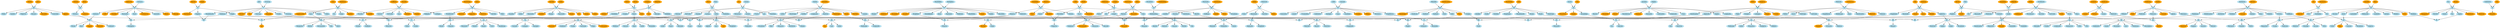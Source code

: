 digraph Families {
	node [color=lightblue2 style=filled]
	overlap=false
	"1a" [label=Emmelina]
	"1b" [label=Helpriko]
	1 [shape=diamond]
	"1a" -> 1 [weight=12]
	"1b" -> 1 [weight=12]
	"2a" [label=Nellen]
	"2b" [label=Hubrecht]
	2 [shape=diamond]
	"2a" -> 2 [weight=12]
	"2b" -> 2 [weight=12]
	"3a" [label=Iris]
	"3b" [label=Macharius]
	3 [shape=diamond]
	"3a" -> 3 [weight=12]
	"3b" -> 3 [weight=12]
	"4a" [label=Soeten]
	"4b" [label=Richolfus]
	4 [shape=diamond]
	"4a" -> 4 [weight=12]
	"4b" -> 4 [weight=12]
	"5a" [label=Reynwi]
	"5b" [label=Hughe]
	5 [shape=diamond]
	"5a" -> 5 [weight=12]
	"5b" -> 5 [weight=12]
	"6a" [label=Euffemia]
	"6b" [label=Passelin]
	6 [shape=diamond]
	"6a" -> 6 [weight=12]
	"6b" -> 6 [weight=12]
	"7a" [label=Jute]
	"7b" [label=Everyng]
	7 [shape=diamond]
	"7a" -> 7 [weight=12]
	"7b" -> 7 [weight=12]
	"8a" [label=Marisseis]
	"8b" [label=Alem]
	8 [shape=diamond]
	"8a" -> 8 [weight=12]
	"8b" -> 8 [weight=12]
	"9a" [label=Godeweris]
	"9b" [label=Vais]
	9 [shape=diamond]
	"9a" -> 9 [weight=12]
	"9b" -> 9 [weight=12]
	"10a" [label=Imsoete]
	"10b" [label=Raso]
	10 [shape=diamond]
	"10a" -> 10 [weight=12]
	"10b" -> 10 [weight=12]
	"11a" [label=Alretieren]
	"11b" [label=Bernero]
	11 [shape=diamond]
	"11a" -> 11 [weight=12]
	"11b" -> 11 [weight=12]
	"12a" [label=Ermerut]
	"12b" [label=Ghodscalc]
	12 [shape=diamond]
	"12a" -> 12 [weight=12]
	"12b" -> 12 [weight=12]
	"13a" [label=Moerseil]
	"13b" [label=Frethericus]
	13 [shape=diamond]
	"13a" -> 13 [weight=12]
	"13b" -> 13 [weight=12]
	"14a" [label=Brundonis]
	"14b" [label=Hildebolding]
	14 [shape=diamond]
	"14a" -> 14 [weight=12]
	"14b" -> 14 [weight=12]
	"15a" [label=Menoldis]
	"15b" [label=Hatebrandus]
	15 [shape=diamond]
	"15a" -> 15 [weight=12]
	"15b" -> 15 [weight=12]
	"16a" [label=Mette]
	"16b" [label=Rutgerus]
	16 [shape=diamond]
	"16a" -> 16 [weight=12]
	"16b" -> 16 [weight=12]
	"17a" [label=Cofte]
	"17b" [label=Pauels]
	17 [shape=diamond]
	"17a" -> 17 [weight=12]
	"17b" -> 17 [weight=12]
	"18a" [label=Uergina]
	"18b" [label=Helpriko]
	18 [shape=diamond]
	"18a" -> 18 [weight=12]
	"18b" -> 18 [weight=12]
	"19a" [label=Flore]
	"19b" [label=Rase]
	19 [shape=diamond]
	"19a" -> 19 [weight=12]
	"19b" -> 19 [weight=12]
	"20a" [label=Victoria]
	"20b" [label=Alwar]
	20 [shape=diamond]
	"20a" -> 20 [weight=12]
	"20b" -> 20 [weight=12]
	"21a" [label=Ymmekine]
	"21b" [label=Oliuerus]
	21 [shape=diamond]
	"21a" -> 21 [weight=12]
	"21b" -> 21 [weight=12]
	"22a" [label=Atghardis]
	"22b" [label=Gerlacus]
	22 [shape=diamond]
	"22a" -> 22 [weight=12]
	"22b" -> 22 [weight=12]
	"23a" [label=Cofte]
	"23b" [label=Conrado]
	23 [shape=diamond]
	"23a" -> 23 [weight=12]
	"23b" -> 23 [weight=12]
	"24a" [label=Pietersen]
	"24b" [label=Lutgeri]
	24 [shape=diamond]
	"24a" -> 24 [weight=12]
	"24b" -> 24 [weight=12]
	"25a" [label=Nellen]
	"25b" [label=Stoethoute]
	25 [shape=diamond]
	"25a" -> 25 [weight=12]
	"25b" -> 25 [weight=12]
	"26a" [label=Oda]
	"26b" [label=Dammas]
	26 [shape=diamond]
	"26a" -> 26 [weight=12]
	"26b" -> 26 [weight=12]
	"27a" [label=Waldrada]
	"27b" [label=Siabbo]
	27 [shape=diamond]
	"27a" -> 27 [weight=12]
	"27b" -> 27 [weight=12]
	"28a" [label=Clara]
	"28b" [label=Thieleman]
	28 [shape=diamond]
	"28a" -> 28 [weight=12]
	"28b" -> 28 [weight=12]
	"29a" [label=Machtilden]
	"29b" [label=Dolf]
	29 [shape=diamond]
	"29a" -> 29 [weight=12]
	"29b" -> 29 [weight=12]
	"30a" [label=Jacomin]
	"30b" [label=Segher]
	30 [shape=diamond]
	"30a" -> 30 [weight=12]
	"30b" -> 30 [weight=12]
	"31a" [label=Myrthel]
	"31b" [label=Sollen]
	31 [shape=diamond]
	"31a" -> 31 [weight=12]
	"31b" -> 31 [weight=12]
	"32a" [label=Esa]
	"32b" [label=Symon]
	32 [shape=diamond]
	"32a" -> 32 [weight=12]
	"32b" -> 32 [weight=12]
	"33a" [label=Saswe]
	"33b" [label=Yoel]
	33 [shape=diamond]
	"33a" -> 33 [weight=12]
	"33b" -> 33 [weight=12]
	"34a" [label=Marisseis]
	"34b" [label=Gherbaren]
	34 [shape=diamond]
	"34a" -> 34 [weight=12]
	"34b" -> 34 [weight=12]
	"35a" [label=Marie]
	"35b" [label=Butsel]
	35 [shape=diamond]
	"35a" -> 35 [weight=12]
	"35b" -> 35 [weight=12]
	"36a" [label=Heylewigis]
	"36b" [label=Karis]
	36 [shape=diamond]
	"36a" -> 36 [weight=12]
	"36b" -> 36 [weight=12]
	"37a" [label=Machtilden]
	"37b" [label=Radulphus]
	37 [shape=diamond]
	"37a" -> 37 [weight=12]
	"37b" -> 37 [weight=12]
	"38a" [label=Esa]
	"38b" [label=Brame]
	38 [shape=diamond]
	"38a" -> 38 [weight=12]
	"38b" -> 38 [weight=12]
	"39a" [label=Ryccie]
	"39b" [label=Yoel]
	39 [shape=diamond]
	"39a" -> 39 [weight=12]
	"39b" -> 39 [weight=12]
	"40a" [label=Thedwi]
	"40b" [label=Jurre]
	40 [shape=diamond]
	"40a" -> 40 [weight=12]
	"40b" -> 40 [weight=12]
	"1c1" [label=Lielde]
	1 -> "1c1" [weight=6]
	"2c1" [label=Ivone]
	2 -> "2c1" [weight=6]
	"3c1" [label=Iris]
	3 -> "3c1" [weight=6]
	"4c1" [label=Myrthel]
	4 -> "4c1" [weight=6]
	"6c1" [label=Passelin]
	6 -> "6c1" [weight=6]
	"7c1" [label=Everyng]
	7 -> "7c1" [weight=6]
	"8c1" [label=Reymodis]
	8 -> "8c1" [weight=6]
	"9c1" [label=Menoldis]
	9 -> "9c1" [weight=6]
	"10c1" [label=Siccone]
	10 -> "10c1" [weight=6]
	"11c1" [label=Alretieren]
	11 -> "11c1" [weight=6]
	"12c1" [label=Verthwi]
	12 -> "12c1" [weight=6]
	"13c1" [label=Moerseil]
	13 -> "13c1" [weight=6]
	"14c1" [label=Hildebolding]
	14 -> "14c1" [weight=6]
	"16c1" [label=Atghardis]
	16 -> "16c1" [weight=6]
	"17c1" [label=Marcibilia]
	17 -> "17c1" [weight=6]
	"18c1" [label=Uergina]
	18 -> "18c1" [weight=6]
	"19c1" [label=Yseboldus]
	19 -> "19c1" [weight=6]
	"20c1" [label=Victoria]
	20 -> "20c1" [weight=6]
	"21c1" [label=Oliuerus]
	21 -> "21c1" [weight=6]
	"22c1" [label=Gerlacus]
	22 -> "22c1" [weight=6]
	"23c1" [label=Vroeden]
	23 -> "23c1" [weight=6]
	"23c1" [label=Vroeden color=orange]
	"24c1" [label=Lutgeri]
	24 -> "24c1" [weight=6]
	"25c1" [label=Pietersen]
	25 -> "25c1" [weight=6]
	"26c1" [label=Egbertus]
	26 -> "26c1" [weight=6]
	"27c1" [label=Waldrada]
	27 -> "27c1" [weight=6]
	"28c1" [label=Lenildis]
	28 -> "28c1" [weight=6]
	"29c1" [label=Brame]
	29 -> "29c1" [weight=6]
	"30c1" [label=Segher]
	30 -> "30c1" [weight=6]
	"31c1" [label=Sollen]
	31 -> "31c1" [weight=6]
	"32c1" [label=Symon]
	32 -> "32c1" [weight=6]
	"33c1" [label="Winardusа"]
	33 -> "33c1" [weight=6]
	"36c1" [label=Katerina]
	36 -> "36c1" [weight=6]
	"37c1" [label=Breghlent]
	37 -> "37c1" [weight=6]
	"39c1" [label=Haghen]
	39 -> "39c1" [weight=6]
	"1b" [label=Helpriko color=orange]
	"9b" [label=Vais color=orange]
	"36c1" [label=Katerina color=orange]
	"2c2" [label=Kerstine]
	2 -> "2c2" [weight=6]
	"3c2" [label=Snellekine]
	3 -> "3c2" [weight=6]
	"4c2" [label=Hadewigis]
	4 -> "4c2" [weight=6]
	"7c2" [label=Ghela]
	7 -> "7c2" [weight=6]
	"8c2" [label=Reymar]
	8 -> "8c2" [weight=6]
	"10c2" [label=Arnst]
	10 -> "10c2" [weight=6]
	"11c2" [label=Euffemia]
	11 -> "11c2" [weight=6]
	"12c2" [label=Hubrecht]
	12 -> "12c2" [weight=6]
	"13c2" [label=Heinone]
	13 -> "13c2" [weight=6]
	"15c1" [label=Heylewigis]
	15 -> "15c1" [weight=6]
	"18c2" [label=Diddekin]
	18 -> "18c2" [weight=6]
	"19c2" [label=Gheram]
	19 -> "19c2" [weight=6]
	"21c2" [label=Falco]
	21 -> "21c2" [weight=6]
	"23c2" [label=Willem]
	23 -> "23c2" [weight=6]
	"24c2" [label=Marie]
	24 -> "24c2" [weight=6]
	"25c2" [label=Karel]
	25 -> "25c2" [weight=6]
	"26c2" [label=Gisele]
	26 -> "26c2" [weight=6]
	"27c2" [label=Walramus]
	27 -> "27c2" [weight=6]
	"28c2" [label=Iris]
	28 -> "28c2" [weight=6]
	"29c2" [label=Wendelmodis]
	29 -> "29c2" [weight=6]
	"30c2" [label=Rissewint]
	30 -> "30c2" [weight=6]
	"30c2" [label=Rissewint color=orange]
	"31c2" [label=Iris]
	31 -> "31c2" [weight=6]
	"31c2" [label=Iris color=orange]
	"34c1" [label=Douwen]
	34 -> "34c1" [weight=6]
	"36c2" [label=Woubbrecht]
	36 -> "36c2" [weight=6]
	"37c2" [label=Aleberna]
	37 -> "37c2" [weight=6]
	"40c1" [label=Aghata]
	40 -> "40c1" [weight=6]
	"14b" [label=Hildebolding color=orange]
	"9c1" [label=Menoldis color=orange]
	"23c2" [label=Willem color=orange]
	"2c3" [label=Berta]
	2 -> "2c3" [weight=6]
	"4c3" [label=Beatrice]
	4 -> "4c3" [weight=6]
	"5c1" [label=Hughe]
	5 -> "5c1" [weight=6]
	"6c2" [label=Ludingus]
	6 -> "6c2" [weight=6]
	"7c3" [label=Tiedeman]
	7 -> "7c3" [weight=6]
	"8c3" [label=Cees]
	8 -> "8c3" [weight=6]
	"11c3" [label=Mabelie]
	11 -> "11c3" [weight=6]
	"12c3" [label=Nanne]
	12 -> "12c3" [weight=6]
	"15c2" [label=Tiuri]
	15 -> "15c2" [weight=6]
	"16c2" [label=Ringot]
	16 -> "16c2" [weight=6]
	"20c2" [label=Loduicus]
	20 -> "20c2" [weight=6]
	"21c3" [label=Heideric]
	21 -> "21c3" [weight=6]
	"24c3" [label=Aleydis]
	24 -> "24c3" [weight=6]
	"24a" [label=Pietersen color=orange]
	"26c3" [label=Baua]
	26 -> "26c3" [weight=6]
	"28c3" [label=Sara]
	28 -> "28c3" [weight=6]
	"29c3" [label=Hadewigis]
	29 -> "29c3" [weight=6]
	"32c2" [label=Bertrade]
	32 -> "32c2" [weight=6]
	"33c2" [label=Brandekijn]
	33 -> "33c2" [weight=6]
	"35c1" [label=Marie]
	35 -> "35c1" [weight=6]
	"38c1" [label=Margareta]
	38 -> "38c1" [weight=6]
	"39c2" [label=Claward]
	39 -> "39c2" [weight=6]
	"21c2" [label=Falco color=orange]
	"2c3" [label=Berta color=orange]
	"16c2" [label=Ringot color=orange]
	"4c4" [label=Lelien]
	4 -> "4c4" [weight=6]
	"5c2" [label=Gherbaren]
	5 -> "5c2" [weight=6]
	"8c4" [label=Jois]
	8 -> "8c4" [weight=6]
	"10c3" [label=Hilduardis]
	10 -> "10c3" [weight=6]
	"12c4" [label=Linnea]
	12 -> "12c4" [weight=6]
	"16c3" [label=Woltwigis]
	16 -> "16c3" [weight=6]
	"17c2" [label=Sarre]
	17 -> "17c2" [weight=6]
	"18c3" [label=Gheldekin]
	18 -> "18c3" [weight=6]
	"19c3" [label=Scilla]
	19 -> "19c3" [weight=6]
	"21c4" [label=Victoria]
	21 -> "21c4" [weight=6]
	"21a" [label=Ymmekine color=orange]
	"22c2" [label=Reymodis]
	22 -> "22c2" [weight=6]
	"25c3" [label=Baua]
	25 -> "25c3" [weight=6]
	"26c4" [label=Eingeliadis]
	26 -> "26c4" [weight=6]
	"33c3" [label=Sybillia]
	33 -> "33c3" [weight=6]
	"34c2" [label=Rodolf]
	34 -> "34c2" [weight=6]
	"34c2" [label=Rodolf color=orange]
	"35c2" [label=Salome]
	35 -> "35c2" [weight=6]
	"36c3" [label=Eggerdus]
	36 -> "36c3" [weight=6]
	"37c3" [label=Ricmoden]
	37 -> "37c3" [weight=6]
	"12b" [label=Ghodscalc color=orange]
	"33b" [label=Yoel color=orange]
	"5c2" [label=Gherbaren color=orange]
	"12c4" [label=Linnea color=orange]
	"37c3" [label=Ricmoden color=orange]
	"2c4" [label=Remsindis]
	2 -> "2c4" [weight=6]
	"2a" [label=Nellen color=orange]
	"3c3" [label=Gheesen]
	3 -> "3c3" [weight=6]
	"4c5" [label=Sybillia]
	4 -> "4c5" [weight=6]
	"5c3" [label=Haghen]
	5 -> "5c3" [weight=6]
	"5a" [label=Reynwi color=orange]
	"7c4" [label=Truden]
	7 -> "7c4" [weight=6]
	"10c4" [label=Rolekine]
	10 -> "10c4" [weight=6]
	"11c4" [label=Thieleman]
	11 -> "11c4" [weight=6]
	"17c3" [label=Clementia]
	17 -> "17c3" [weight=6]
	"17c3" [label=Clementia color=orange]
	"19c4" [label=Iacobus]
	19 -> "19c4" [weight=6]
	"22c3" [label=Siburgis]
	22 -> "22c3" [weight=6]
	"28c4" [label=Folqui]
	28 -> "28c4" [weight=6]
	"29c4" [label=Pauels]
	29 -> "29c4" [weight=6]
	"30c3" [label=Clara]
	30 -> "30c3" [weight=6]
	"31c3" [label=Linnea]
	31 -> "31c3" [weight=6]
	"32c3" [label=Jois]
	32 -> "32c3" [weight=6]
	"35c3" [label=Sywi]
	35 -> "35c3" [weight=6]
	"36c4" [label=Diewiven]
	36 -> "36c4" [weight=6]
	"37c4" [label=Imsoete]
	37 -> "37c4" [weight=6]
	"38c2" [label=Sophia]
	38 -> "38c2" [weight=6]
	"39c3" [label=Lielde]
	39 -> "39c3" [weight=6]
	"39c3" [label=Lielde color=orange]
	"39a" [label=Ryccie color=orange]
	"3a" [label=Iris color=orange]
	"8a" [label=Marisseis color=orange]
	"19a" [label=Flore color=orange]
	"20b" [label=Alwar color=orange]
	"35b" [label=Butsel color=orange]
	"3c3" [label=Gheesen color=orange]
	"22c3" [label=Siburgis color=orange]
	"31c3" [label=Linnea color=orange]
	"4c6" [label=Karel]
	4 -> "4c6" [weight=6]
	"6c3" [label=Herbert]
	6 -> "6c3" [weight=6]
	"11c5" [label=Victoria]
	11 -> "11c5" [weight=6]
	"13c3" [label=Nellen]
	13 -> "13c3" [weight=6]
	"16c4" [label=Gertrudis]
	16 -> "16c4" [weight=6]
	"17c4" [label=Dauid]
	17 -> "17c4" [weight=6]
	"18c4" [label=Siburgis]
	18 -> "18c4" [weight=6]
	"22c4" [label=Cofte]
	22 -> "22c4" [weight=6]
	"23c3" [label=Emgelberna]
	23 -> "23c3" [weight=6]
	"26c5" [label=Heinkin]
	26 -> "26c5" [weight=6]
	"27c3" [label=Conrado]
	27 -> "27c3" [weight=6]
	"30c4" [label=Butsel]
	30 -> "30c4" [weight=6]
	"31c4" [label=Lelien]
	31 -> "31c4" [weight=6]
	"32c4" [label=Nannen]
	32 -> "32c4" [weight=6]
	"36c5" [label=Myrthel]
	36 -> "36c5" [weight=6]
	"37c5" [label=Hubrecht]
	37 -> "37c5" [weight=6]
	"38c3" [label=Gherbaren]
	38 -> "38c3" [weight=6]
	"40c2" [label=Euerocker]
	40 -> "40c2" [weight=6]
	"33c1" [label="Winardusа" color=orange]
	"22c4" [label=Cofte color=orange]
	"26c5" [label=Heinkin color=orange]
	"7c5" [label=Trame]
	7 -> "7c5" [weight=6]
	"13c4" [label=Emgelberna]
	13 -> "13c4" [weight=6]
	"15c3" [label=Uergina]
	15 -> "15c3" [weight=6]
	"16c5" [label=Gherbrandus]
	16 -> "16c5" [weight=6]
	"18c5" [label=Vais]
	18 -> "18c5" [weight=6]
	"18a" [label=Uergina color=orange]
	"22c5" [label=Ghiselijn]
	22 -> "22c5" [weight=6]
	"26c6" [label=Reymodis]
	26 -> "26c6" [weight=6]
	"26a" [label=Oda color=orange]
	"27c4" [label=Wilbord]
	27 -> "27c4" [weight=6]
	"29c5" [label=Arnekin]
	29 -> "29c5" [weight=6]
	"30c5" [label=Reymbernus]
	30 -> "30c5" [weight=6]
	"31c5" [label=Suaneka]
	31 -> "31c5" [weight=6]
	"32c5" [label=Wauthem]
	32 -> "32c5" [weight=6]
	"34c3" [label=Tarun]
	34 -> "34c3" [weight=6]
	"34c3" [label=Tarun color=orange]
	"36c6" [label=Wijfgode]
	36 -> "36c6" [weight=6]
	"26c3" [label=Baua color=orange]
	"35c2" [label=Salome color=orange]
	"4c7" [label=Heylewigis]
	4 -> "4c7" [weight=6]
	"6c4" [label=Thedwi]
	6 -> "6c4" [weight=6]
	"11c6" [label=Tielekine]
	11 -> "11c6" [weight=6]
	"13c5" [label=Sarre]
	13 -> "13c5" [weight=6]
	"15c4" [label=Ghodscalc]
	15 -> "15c4" [weight=6]
	"22c6" [label=Vesse]
	22 -> "22c6" [weight=6]
	"25c4" [label=Werenboud]
	25 -> "25c4" [weight=6]
	"27c5" [label=Aghata]
	27 -> "27c5" [weight=6]
	"28c5" [label=Segherarden]
	28 -> "28c5" [weight=6]
	"30c6" [label=Lutghardis]
	30 -> "30c6" [weight=6]
	"31c6" [label=Remsindis]
	31 -> "31c6" [weight=6]
	"34c4" [label=Lenildis]
	34 -> "34c4" [weight=6]
	"36c7" [label=Ydier]
	36 -> "36c7" [weight=6]
	"38c4" [label=Diewiven]
	38 -> "38c4" [weight=6]
	"35a" [label=Marie color=orange]
	"36a" [label=Heylewigis color=orange]
	"30c4" [label=Butsel color=orange]
	"22c5" [label=Ghiselijn color=orange]
	"4c8" [label=Franco]
	4 -> "4c8" [weight=6]
	"6c5" [label=Gertrudis]
	6 -> "6c5" [weight=6]
	"7c6" [label=Oda]
	7 -> "7c6" [weight=6]
	"10c5" [label=Lisebette]
	10 -> "10c5" [weight=6]
	"11c7" [label=Conrado]
	11 -> "11c7" [weight=6]
	"11c7" [label=Conrado color=orange]
	"13c6" [label=Hildeburgis]
	13 -> "13c6" [weight=6]
	"16c6" [label=Truden]
	16 -> "16c6" [weight=6]
	"17c5" [label=Gherbaren]
	17 -> "17c5" [weight=6]
	"25c5" [label=Iris]
	25 -> "25c5" [weight=6]
	"27c6" [label=Pietersen]
	27 -> "27c6" [weight=6]
	"28c6" [label=Iacobus]
	28 -> "28c6" [weight=6]
	"28c6" [label=Iacobus color=orange]
	"30c7" [label=Dammas]
	30 -> "30c7" [weight=6]
	"31c7" [label=Sanders]
	31 -> "31c7" [weight=6]
	"32c6" [label=Reinardus]
	32 -> "32c6" [weight=6]
	"34c5" [label=Brundonis]
	34 -> "34c5" [weight=6]
	"37c6" [label=Ghoudekinen]
	37 -> "37c6" [weight=6]
	"40c3" [label=Fellen]
	40 -> "40c3" [weight=6]
	"28a" [label=Clara color=orange]
	"38c3" [label=Gherbaren color=orange]
	"6c4" [label=Thedwi color=orange]
	"38c4" [label=Diewiven color=orange]
	"4c9" [label=Leanne]
	4 -> "4c9" [weight=6]
	"6c6" [label=Samuel]
	6 -> "6c6" [weight=6]
	"7c7" [label=Wendelmodis]
	7 -> "7c7" [weight=6]
	"11c8" [label=Bobone]
	11 -> "11c8" [weight=6]
	"13c7" [label=Rase]
	13 -> "13c7" [weight=6]
	"15c5" [label=Snellard]
	15 -> "15c5" [weight=6]
	"16c7" [label=Otger]
	16 -> "16c7" [weight=6]
	"22c7" [label=Frethericus]
	22 -> "22c7" [weight=6]
	"23c4" [label=Wernerus]
	23 -> "23c4" [weight=6]
	"25c6" [label=Meynseth]
	25 -> "25c6" [weight=6]
	"27c7" [label=Heile]
	27 -> "27c7" [weight=6]
	"30c8" [label=Reymodis]
	30 -> "30c8" [weight=6]
	"31c8" [label=Rampe]
	31 -> "31c8" [weight=6]
	"37c7" [label=Arnst]
	37 -> "37c7" [weight=6]
	"40c4" [label=Sanders]
	40 -> "40c4" [weight=6]
	"17b" [label=Pauels color=orange]
	"27b" [label=Siabbo color=orange]
	"27c3" [label=Conrado color=orange]
	"7c6" [label=Oda color=orange]
	"31c7" [label=Sanders color=orange]
	"7c8" [label=Gherung]
	7 -> "7c8" [weight=6]
	"10c6" [label=Ioris]
	10 -> "10c6" [weight=6]
	"13c8" [label=Gherbrandus]
	13 -> "13c8" [weight=6]
	"15c6" [label=Snellard]
	15 -> "15c6" [weight=6]
	"16c8" [label=Swegero]
	16 -> "16c8" [weight=6]
	"23c5" [label=Euerardus]
	23 -> "23c5" [weight=6]
	"25c7" [label=Kerstine]
	25 -> "25c7" [weight=6]
	"31c9" [label=Remsindis]
	31 -> "31c9" [weight=6]
	"37c8" [label=Marisseis]
	37 -> "37c8" [weight=6]
	"40c5" [label=Folpertus]
	40 -> "40c5" [weight=6]
	"13b" [label=Frethericus color=orange]
	"18b" [label=Helpriko color=orange]
	"36c3" [label=Eggerdus color=orange]
	"27c7" [label=Heile color=orange]
	"4c10" [label=Lutghardis]
	4 -> "4c10" [weight=6]
	"6c7" [label=Sara]
	6 -> "6c7" [weight=6]
	"6a" [label=Euffemia color=orange]
	"10c7" [label=Justaes]
	10 -> "10c7" [weight=6]
	"11c9" [label=Baua]
	11 -> "11c9" [weight=6]
	"15c7" [label=Flore]
	15 -> "15c7" [weight=6]
	"16c9" [label=Ludingus]
	16 -> "16c9" [weight=6]
	"22c8" [label=Auesoete]
	22 -> "22c8" [weight=6]
	"25c8" [label=Gertrudis]
	25 -> "25c8" [weight=6]
	"34c6" [label=Euffemia]
	34 -> "34c6" [weight=6]
	"37c9" [label=Waldrada]
	37 -> "37c9" [weight=6]
	"38c5" [label=Volcwiif]
	38 -> "38c5" [weight=6]
	"24b" [label=Lutgeri color=orange]
	"34b" [label=Gherbaren color=orange]
	"12c1" [label=Verthwi color=orange]
	"37c2" [label=Aleberna color=orange]
	"30c7" [label=Dammas color=orange]
	"10c8" [label=Wederic]
	10 -> "10c8" [weight=6]
	"11c10" [label=Hildebrandus]
	11 -> "11c10" [weight=6]
	"29c6" [label=Gisele]
	29 -> "29c6" [weight=6]
	"31c10" [label=Nanne]
	31 -> "31c10" [weight=6]
	"31a" [label=Myrthel color=orange]
	"37c10" [label=Machtilden]
	37 -> "37c10" [weight=6]
	"40c6" [label=Bernero]
	40 -> "40c6" [weight=6]
	"8b" [label=Alem color=orange]
	"20c2" [label=Loduicus color=orange]
	"37c4" [label=Imsoete color=orange]
	"10c9" [label=Ever]
	10 -> "10c9" [weight=6]
	"10c9" [label=Ever color=orange]
	"29c7" [label=Natelien]
	29 -> "29c7" [weight=6]
	"30c9" [label=Lutbrandus]
	30 -> "30c9" [weight=6]
	"38c6" [label=Linnea]
	38 -> "38c6" [weight=6]
	"40c7" [label=Reynildis]
	40 -> "40c7" [weight=6]
	"40c7" [label=Reynildis color=orange]
	"36b" [label=Karis color=orange]
	"31c4" [label=Lelien color=orange]
	"31c10" [label=Nanne color=orange]
	41 [shape=diamond]
	"20c1" -> 41 [weight=12]
	"22c1" -> 41 [weight=12]
	"10c10" [label=Lammekin]
	10 -> "10c10" [weight=6]
	"15c8" [label=Geile]
	15 -> "15c8" [weight=6]
	"22c9" [label=Henric]
	22 -> "22c9" [weight=6]
	"22c9" [label=Henric color=orange]
	"23c6" [label=Lennot]
	23 -> "23c6" [weight=6]
	"25c9" [label=Scilla]
	25 -> "25c9" [weight=6]
	"10a" [label=Imsoete color=orange]
	"15b" [label=Hatebrandus color=orange]
	42 [shape=diamond]
	"25c1" -> 42 [weight=12]
	"26c1" -> 42 [weight=12]
	43 [shape=diamond]
	"27c1" -> 43 [weight=12]
	"25c2" -> 43 [weight=12]
	"29c8" [label=Eingeliadis]
	29 -> "29c8" [weight=6]
	"30c10" [label=Erkenradis]
	30 -> "30c10" [weight=6]
	"37c11" [label=Goneir]
	37 -> "37c11" [weight=6]
	"37c11" [label=Goneir color=orange]
	"43c1" [label=Rembrecht]
	43 -> "43c1" [weight=6]
	"3b" [label=Macharius color=orange]
	"10b" [label=Raso color=orange]
	"11b" [label=Bernero color=orange]
	"40b" [label=Jurre color=orange]
	"18c5" [label=Vais color=orange]
	"22c7" [label=Frethericus color=orange]
	44 [shape=diamond]
	"34c1" -> 44 [weight=12]
	"14c1" -> 44 [weight=12]
	45 [shape=diamond]
	"15c1" -> 45 [weight=12]
	"5c1" -> 45 [weight=12]
	46 [shape=diamond]
	"17c1" -> 46 [weight=12]
	"21c3" -> 46 [weight=12]
	47 [shape=diamond]
	"1c1" -> 47 [weight=12]
	"39c2" -> 47 [weight=12]
	"7c9" [label=Meinoldo]
	7 -> "7c9" [weight=6]
	"7c9" [label=Meinoldo color=orange]
	"23c7" [label=Froumoldus]
	23 -> "23c7" [weight=6]
	"38c7" [label=Yda]
	38 -> "38c7" [weight=6]
	"45c1" [label=Cees]
	45 -> "45c1" [weight=6]
	"21b" [label=Oliuerus color=orange]
	"27a" [label=Waldrada color=orange]
	"38b" [label=Brame color=orange]
	48 [shape=diamond]
	"8c1" -> 48 [weight=12]
	"24c1" -> 48 [weight=12]
	49 [shape=diamond]
	"17c2" -> 49 [weight=12]
	"8c2" -> 49 [weight=12]
	50 [shape=diamond]
	"3c1" -> 50 [weight=12]
	"10c2" -> 50 [weight=12]
	51 [shape=diamond]
	"35c1" -> 51 [weight=12]
	"19c2" -> 51 [weight=12]
	"23c8" [label=Godeweris]
	23 -> "23c8" [weight=6]
	"42c1" [label=Duker]
	42 -> "42c1" [weight=6]
	"43c2" [label=Cofte]
	43 -> "43c2" [weight=6]
	"44c1" [label=Gheram]
	44 -> "44c1" [weight=6]
	"45c2" [label=Lelien]
	45 -> "45c2" [weight=6]
	"47c1" [label=Lammekin]
	47 -> "47c1" [weight=6]
	"48c1" [label=Reymodis]
	48 -> "48c1" [weight=6]
	"8c1" [label=Reymodis color=orange]
	"49c1" [label=Menaures]
	49 -> "49c1" [weight=6]
	"50c1" [label=Brundonis]
	50 -> "50c1" [weight=6]
	"16c6" [label=Truden color=orange]
	52 [shape=diamond]
	"32c2" -> 52 [weight=12]
	"7c1" -> 52 [weight=12]
	53 [shape=diamond]
	"4c5" -> 53 [weight=12]
	"19c1" -> 53 [weight=12]
	54 [shape=diamond]
	"4c1" -> 54 [weight=12]
	"24c1" -> 54 [weight=12]
	55 [shape=diamond]
	"16c3" -> 55 [weight=12]
	"30c1" -> 55 [weight=12]
	56 [shape=diamond]
	"18c1" -> 56 [weight=12]
	"31c1" -> 56 [weight=12]
	57 [shape=diamond]
	"40c1" -> 57 [weight=12]
	"32c1" -> 57 [weight=12]
	58 [shape=diamond]
	"25c3" -> 58 [weight=12]
	"11c4" -> 58 [weight=12]
	"23c9" [label=Amelgeir]
	23 -> "23c9" [weight=6]
	"25c10" [label=Geldmaro]
	25 -> "25c10" [weight=6]
	"37c12" [label=Siabbo]
	37 -> "37c12" [weight=6]
	"41c1" [label=Rase]
	41 -> "41c1" [weight=6]
	"43c3" [label=Otto]
	43 -> "43c3" [weight=6]
	"46c1" [label=Folpertus]
	46 -> "46c1" [weight=6]
	"51c1" [label=Gheram]
	51 -> "51c1" [weight=6]
	"52c1" [label=Amalburga]
	52 -> "52c1" [weight=6]
	"53c1" [label=Menaures]
	53 -> "53c1" [weight=6]
	"54c1" [label=Myrthel]
	54 -> "54c1" [weight=6]
	"55c1" [label=Didderic]
	55 -> "55c1" [weight=6]
	"56c1" [label=Truden]
	56 -> "56c1" [weight=6]
	"57c1" [label=Symon]
	57 -> "57c1" [weight=6]
	"58c1" [label=Thieleman]
	58 -> "58c1" [weight=6]
	"6b" [label=Passelin color=orange]
	"16b" [label=Rutgerus color=orange]
	"22a" [label=Atghardis color=orange]
	"28b" [label=Thieleman color=orange]
	"21c3" [label=Heideric color=orange]
	59 [shape=diamond]
	"24c3" -> 59 [weight=12]
	"2c1" -> 59 [weight=12]
	60 [shape=diamond]
	"28c3" -> 60 [weight=12]
	"6c1" -> 60 [weight=12]
	61 [shape=diamond]
	"11c2" -> 61 [weight=12]
	"10c1" -> 61 [weight=12]
	62 [shape=diamond]
	"4c2" -> 62 [weight=12]
	"21c1" -> 62 [weight=12]
	63 [shape=diamond]
	"38c1" -> 63 [weight=12]
	"39c1" -> 63 [weight=12]
	64 [shape=diamond]
	"16c4" -> 64 [weight=12]
	"13c2" -> 64 [weight=12]
	"7c10" [label=Hetselo]
	7 -> "7c10" [weight=6]
	"23c10" [label=Clara]
	23 -> "23c10" [weight=6]
	"37c13" [label=Marcibilia]
	37 -> "37c13" [weight=6]
	"41c2" [label=Deghen]
	41 -> "41c2" [weight=6]
	"41c2" [label=Deghen color=orange]
	"43c4" [label=Sibrando]
	43 -> "43c4" [weight=6]
	"44c2" [label=Michiel]
	44 -> "44c2" [weight=6]
	"45c3" [label=Esa]
	45 -> "45c3" [weight=6]
	"15c1" [label=Heylewigis color=orange]
	"47c2" [label=Ghodelde]
	47 -> "47c2" [weight=6]
	"49c2" [label=Reynold]
	49 -> "49c2" [weight=6]
	"50c2" [label=Sygerus]
	50 -> "50c2" [weight=6]
	"51c2" [label=Heile]
	51 -> "51c2" [weight=6]
	"53c2" [label=Alretieren]
	53 -> "53c2" [weight=6]
	"54c2" [label=Folqui]
	54 -> "54c2" [weight=6]
	"55c2" [label=Walburgis]
	55 -> "55c2" [weight=6]
	"56c2" [label=Gerburgis]
	56 -> "56c2" [weight=6]
	"57c2" [label=Euffemia]
	57 -> "57c2" [weight=6]
	"40c1" [label=Aghata color=orange]
	"58c2" [label=Meynolphus]
	58 -> "58c2" [weight=6]
	"60c1" [label=Margareta]
	60 -> "60c1" [weight=6]
	"61c1" [label=Siccone]
	61 -> "61c1" [weight=6]
	"62c1" [label=Hadewigis]
	62 -> "62c1" [weight=6]
	"63c1" [label=Haghen]
	63 -> "63c1" [weight=6]
	"64c1" [label=Didewar]
	64 -> "64c1" [weight=6]
	"17a" [label=Cofte color=orange]
	"29a" [label=Machtilden color=orange]
	"29b" [label=Dolf color=orange]
	"32a" [label=Esa color=orange]
	"4c1" [label=Myrthel color=orange]
	"33c3" [label=Sybillia color=orange]
	"36c4" [label=Diewiven color=orange]
	"6c3" [label=Herbert color=orange]
	65 [shape=diamond]
	"13c3" -> 65 [weight=12]
	"32c1" -> 65 [weight=12]
	66 [shape=diamond]
	"11c5" -> 66 [weight=12]
	"3c2" -> 66 [weight=12]
	67 [shape=diamond]
	"19c3" -> 67 [weight=12]
	"18c2" -> 67 [weight=12]
	68 [shape=diamond]
	"11c3" -> 68 [weight=12]
	"27c2" -> 68 [weight=12]
	69 [shape=diamond]
	"31c5" -> 69 [weight=12]
	"36c2" -> 69 [weight=12]
	70 [shape=diamond]
	"24c2" -> 70 [weight=12]
	"5c1" -> 70 [weight=12]
	71 [shape=diamond]
	"23c3" -> 71 [weight=12]
	"15c2" -> 71 [weight=12]
	72 [shape=diamond]
	"30c3" -> 72 [weight=12]
	"33c2" -> 72 [weight=12]
	"30c11" [label=Reynwi]
	30 -> "30c11" [weight=6]
	"37c14" [label=Rampe]
	37 -> "37c14" [weight=6]
	"41c3" [label=Marisseis]
	41 -> "41c3" [weight=6]
	"41c3" [label=Marisseis color=orange]
	"42c2" [label=Brundonis]
	42 -> "42c2" [weight=6]
	"47c3" [label=Rembrandus]
	47 -> "47c3" [weight=6]
	"49c3" [label=Enekonus]
	49 -> "49c3" [weight=6]
	"50c3" [label=Vreile]
	50 -> "50c3" [weight=6]
	"52c2" [label=Meynseth]
	52 -> "52c2" [weight=6]
	"55c3" [label=Lelien]
	55 -> "55c3" [weight=6]
	"56c3" [label=Folqui]
	56 -> "56c3" [weight=6]
	"58c3" [label=Godeweris]
	58 -> "58c3" [weight=6]
	"60c2" [label=Batten]
	60 -> "60c2" [weight=6]
	"61c2" [label=Tetta]
	61 -> "61c2" [weight=6]
	"62c2" [label=Lutghardis]
	62 -> "62c2" [weight=6]
	"4c2" [label=Hadewigis color=orange]
	"63c2" [label=Douwen]
	63 -> "63c2" [weight=6]
	"64c2" [label=Mabelie]
	64 -> "64c2" [weight=6]
	"65c1" [label=Reynwi]
	65 -> "65c1" [weight=6]
	"67c1" [label=Ioris]
	67 -> "67c1" [weight=6]
	"70c1" [label=Marie]
	70 -> "70c1" [weight=6]
	"72c1" [label=Oderada]
	72 -> "72c1" [weight=6]
	"26b" [label=Dammas color=orange]
	"26c2" [label=Gisele color=orange]
	"4c6" [label=Karel color=orange]
	"48c1" [label=Reymodis color=orange]
	"25c10" [label=Geldmaro color=orange]
	73 [shape=diamond]
	"2c4" -> 73 [weight=12]
	"24c1" -> 73 [weight=12]
	74 [shape=diamond]
	"32c4" -> 74 [weight=12]
	"6c2" -> 74 [weight=12]
	75 [shape=diamond]
	"28c5" -> 75 [weight=12]
	"7c3" -> 75 [weight=12]
	76 [shape=diamond]
	"28c1" -> 76 [weight=12]
	"8c4" -> 76 [weight=12]
	77 [shape=diamond]
	"7c4" -> 77 [weight=12]
	"18c3" -> 77 [weight=12]
	78 [shape=diamond]
	"26c4" -> 78 [weight=12]
	"32c5" -> 78 [weight=12]
	"43c5" [label=Truden]
	43 -> "43c5" [weight=6]
	"44c3" [label=Oda]
	44 -> "44c3" [weight=6]
	"47c4" [label=Riquardus]
	47 -> "47c4" [weight=6]
	"51c3" [label=Lielde]
	51 -> "51c3" [weight=6]
	"52c3" [label=Thedwi]
	52 -> "52c3" [weight=6]
	"53c3" [label=Nimme]
	53 -> "53c3" [weight=6]
	"55c4" [label="Winardusа"]
	55 -> "55c4" [weight=6]
	"56c4" [label=Lutbrandus]
	56 -> "56c4" [weight=6]
	"58c4" [label=Goneir]
	58 -> "58c4" [weight=6]
	"59c1" [label=Thidboldus]
	59 -> "59c1" [weight=6]
	"60c3" [label=Hersewindis]
	60 -> "60c3" [weight=6]
	"61c3" [label=Heilsota]
	61 -> "61c3" [weight=6]
	"63c3" [label=Wolcout]
	63 -> "63c3" [weight=6]
	"64c3" [label=Eylwardo]
	64 -> "64c3" [weight=6]
	"65c2" [label=Diewiven]
	65 -> "65c2" [weight=6]
	"66c1" [label=Waldrada]
	66 -> "66c1" [weight=6]
	"67c2" [label=Cees]
	67 -> "67c2" [weight=6]
	"68c1" [label=Walramus]
	68 -> "68c1" [weight=6]
	"70c2" [label=Sibrando]
	70 -> "70c2" [weight=6]
	"71c1" [label=Ricmoden]
	71 -> "71c1" [weight=6]
	"73c1" [label=Atghardis]
	73 -> "73c1" [weight=6]
	"74c1" [label=Ludingus]
	74 -> "74c1" [weight=6]
	"75c1" [label=Ase]
	75 -> "75c1" [weight=6]
	"28c5" [label=Segherarden color=orange]
	"76c1" [label=Waldrada]
	76 -> "76c1" [weight=6]
	"77c1" [label=Truden]
	77 -> "77c1" [weight=6]
	"78c1" [label=Eingeliadis]
	78 -> "78c1" [weight=6]
	"1a" [label=Emmelina color=orange]
	"4b" [label=Richolfus color=orange]
	"5b" [label=Hughe color=orange]
	"13c1" [label=Moerseil color=orange]
	"7c10" [label=Hetselo color=orange]
	79 [shape=diamond]
	"37c1" -> 79 [weight=12]
	"21c1" -> 79 [weight=12]
	80 [shape=diamond]
	"15c3" -> 80 [weight=12]
	"29c1" -> 80 [weight=12]
	81 [shape=diamond]
	"34c4" -> 81 [weight=12]
	"8c3" -> 81 [weight=12]
	82 [shape=diamond]
	"16c1" -> 82 [weight=12]
	"29c4" -> 82 [weight=12]
	83 [shape=diamond]
	"13c5" -> 83 [weight=12]
	"37c5" -> 83 [weight=12]
	84 [shape=diamond]
	"21c4" -> 84 [weight=12]
	"16c5" -> 84 [weight=12]
	"23c11" [label=Clarebout]
	23 -> "23c11" [weight=6]
	"41c4" [label=Godeuert]
	41 -> "41c4" [weight=6]
	"42c3" [label=Diewiven]
	42 -> "42c3" [weight=6]
	"43c6" [label=Lutghardis]
	43 -> "43c6" [weight=6]
	"44c4" [label=Aleydis]
	44 -> "44c4" [weight=6]
	"47c5" [label=Myrthel]
	47 -> "47c5" [weight=6]
	"50c4" [label=Hako]
	50 -> "50c4" [weight=6]
	"50c4" [label=Hako color=orange]
	"51c4" [label=Ricmoden]
	51 -> "51c4" [weight=6]
	"52c4" [label=Remdo]
	52 -> "52c4" [weight=6]
	"53c4" [label=Brundonis]
	53 -> "53c4" [weight=6]
	"55c5" [label=Snelgerus]
	55 -> "55c5" [weight=6]
	"56c5" [label=Barwoud]
	56 -> "56c5" [weight=6]
	"56c5" [label=Barwoud color=orange]
	"58c5" [label=Ricmoden]
	58 -> "58c5" [weight=6]
	"59c2" [label=Lieuin]
	59 -> "59c2" [weight=6]
	"60c4" [label=Oda]
	60 -> "60c4" [weight=6]
	"61c4" [label=Ghiselijn]
	61 -> "61c4" [weight=6]
	"63c4" [label=Diewiven]
	63 -> "63c4" [weight=6]
	"66c2" [label=Riquardus]
	66 -> "66c2" [weight=6]
	"67c3" [label=Breghlent]
	67 -> "67c3" [weight=6]
	"68c2" [label=Natelien]
	68 -> "68c2" [weight=6]
	"69c1" [label=Dieuel]
	69 -> "69c1" [weight=6]
	"70c3" [label=Lielde]
	70 -> "70c3" [weight=6]
	"71c2" [label=Geldmaro]
	71 -> "71c2" [weight=6]
	"73c2" [label=Breghlent]
	73 -> "73c2" [weight=6]
	"74c2" [label=Amelgeir]
	74 -> "74c2" [weight=6]
	"80c1" [label=Scilla]
	80 -> "80c1" [weight=6]
	"82c1" [label=Oda]
	82 -> "82c1" [weight=6]
	"12a" [label=Ermerut color=orange]
	"20a" [label=Victoria color=orange]
	"40a" [label=Thedwi color=orange]
	"38c1" [label=Margareta color=orange]
	"25c9" [label=Scilla color=orange]
	"54c1" [label=Myrthel color=orange]
	"45c3" [label=Esa color=orange]
	"75c1" [label=Ase color=orange]
	"63c4" [label=Diewiven color=orange]
	85 [shape=diamond]
	"27c6" -> 85 [weight=12]
	"12c2" -> 85 [weight=12]
	86 [shape=diamond]
	"22c2" -> 86 [weight=12]
	"7c3" -> 86 [weight=12]
	87 [shape=diamond]
	"35c3" -> 87 [weight=12]
	"19c4" -> 87 [weight=12]
	88 [shape=diamond]
	"4c3" -> 88 [weight=12]
	"32c3" -> 88 [weight=12]
	89 [shape=diamond]
	"7c2" -> 89 [weight=12]
	"17c4" -> 89 [weight=12]
	90 [shape=diamond]
	"29c3" -> 90 [weight=12]
	"27c4" -> 90 [weight=12]
	91 [shape=diamond]
	"25c6" -> 91 [weight=12]
	"17c5" -> 91 [weight=12]
	92 [shape=diamond]
	"36c6" -> 92 [weight=12]
	"6c6" -> 92 [weight=12]
	"41c5" [label=Ebram]
	41 -> "41c5" [weight=6]
	"42c4" [label=Sophia]
	42 -> "42c4" [weight=6]
	"44c5" [label=Heilsota]
	44 -> "44c5" [weight=6]
	"49c4" [label=Hersewindis]
	49 -> "49c4" [weight=6]
	"49c4" [label=Hersewindis color=orange]
	"50c5" [label=Conzone]
	50 -> "50c5" [weight=6]
	"51c5" [label=Wellinus]
	51 -> "51c5" [weight=6]
	"52c5" [label=Ulrici]
	52 -> "52c5" [weight=6]
	"53c5" [label=Ydier]
	53 -> "53c5" [weight=6]
	"56c6" [label=Enekonus]
	56 -> "56c6" [weight=6]
	"58c6" [label=Sywi]
	58 -> "58c6" [weight=6]
	"59c3" [label=Menzone]
	59 -> "59c3" [weight=6]
	"60c5" [label=Karis]
	60 -> "60c5" [weight=6]
	"65c3" [label=Moerseil]
	65 -> "65c3" [weight=6]
	"66c3" [label=Truden]
	66 -> "66c3" [weight=6]
	"67c4" [label=Aghete]
	67 -> "67c4" [weight=6]
	"68c3" [label=Mette]
	68 -> "68c3" [weight=6]
	"69c2" [label=Gheesen]
	69 -> "69c2" [weight=6]
	"72c2" [label=Esa]
	72 -> "72c2" [weight=6]
	"74c3" [label=Conrado]
	74 -> "74c3" [weight=6]
	"77c2" [label=Ghela]
	77 -> "77c2" [weight=6]
	"79c1" [label=Oliuerus]
	79 -> "79c1" [weight=6]
	"81c1" [label=Menzone]
	81 -> "81c1" [weight=6]
	"82c2" [label=Diewiven]
	82 -> "82c2" [weight=6]
	"84c1" [label=Hughe]
	84 -> "84c1" [weight=6]
	"85c1" [label=Batten]
	85 -> "85c1" [weight=6]
	"86c1" [label=Radulphus]
	86 -> "86c1" [weight=6]
	"87c1" [label=Ivone]
	87 -> "87c1" [weight=6]
	"35c3" [label=Sywi color=orange]
	"89c1" [label=Ghela]
	89 -> "89c1" [weight=6]
	"90c1" [label=Blomart]
	90 -> "90c1" [weight=6]
	"91c1" [label=Meynseth]
	91 -> "91c1" [weight=6]
	"92c1" [label=Diewiven]
	92 -> "92c1" [weight=6]
	"16a" [label=Mette color=orange]
	"25a" [label=Nellen color=orange]
	"31b" [label=Sollen color=orange]
	"28c1" [label=Lenildis color=orange]
	"15c2" [label=Tiuri color=orange]
	"64c2" [label=Mabelie color=orange]
	"56c4" [label=Lutbrandus color=orange]
	"67c2" [label=Cees color=orange]
	"47c5" [label=Myrthel color=orange]
	"85c1" [label=Batten color=orange]
	93 [shape=diamond]
	"4c9" -> 93 [weight=12]
	"39c1" -> 93 [weight=12]
	94 [shape=diamond]
	"7c7" -> 94 [weight=12]
	"5c3" -> 94 [weight=12]
	95 [shape=diamond]
	"38c2" -> 95 [weight=12]
	"10c4" -> 95 [weight=12]
	96 [shape=diamond]
	"25c5" -> 96 [weight=12]
	"19c4" -> 96 [weight=12]
	97 [shape=diamond]
	"7c5" -> 97 [weight=12]
	"4c8" -> 97 [weight=12]
	98 [shape=diamond]
	"30c6" -> 98 [weight=12]
	"10c6" -> 98 [weight=12]
}
